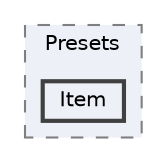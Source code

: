 digraph "Item"
{
 // LATEX_PDF_SIZE
  bgcolor="transparent";
  edge [fontname=Helvetica,fontsize=10,labelfontname=Helvetica,labelfontsize=10];
  node [fontname=Helvetica,fontsize=10,shape=box,height=0.2,width=0.4];
  compound=true
  subgraph clusterdir_a8dca9d4de8886cee17717e43d79e417 {
    graph [ bgcolor="#edf0f7", pencolor="grey50", label="Presets", fontname=Helvetica,fontsize=10 style="filled,dashed", URL="dir_a8dca9d4de8886cee17717e43d79e417.html",tooltip=""]
  dir_fb768a389d5a58a94887965fb5c8e4a2 [label="Item", fillcolor="#edf0f7", color="grey25", style="filled,bold", URL="dir_fb768a389d5a58a94887965fb5c8e4a2.html",tooltip=""];
  }
}
